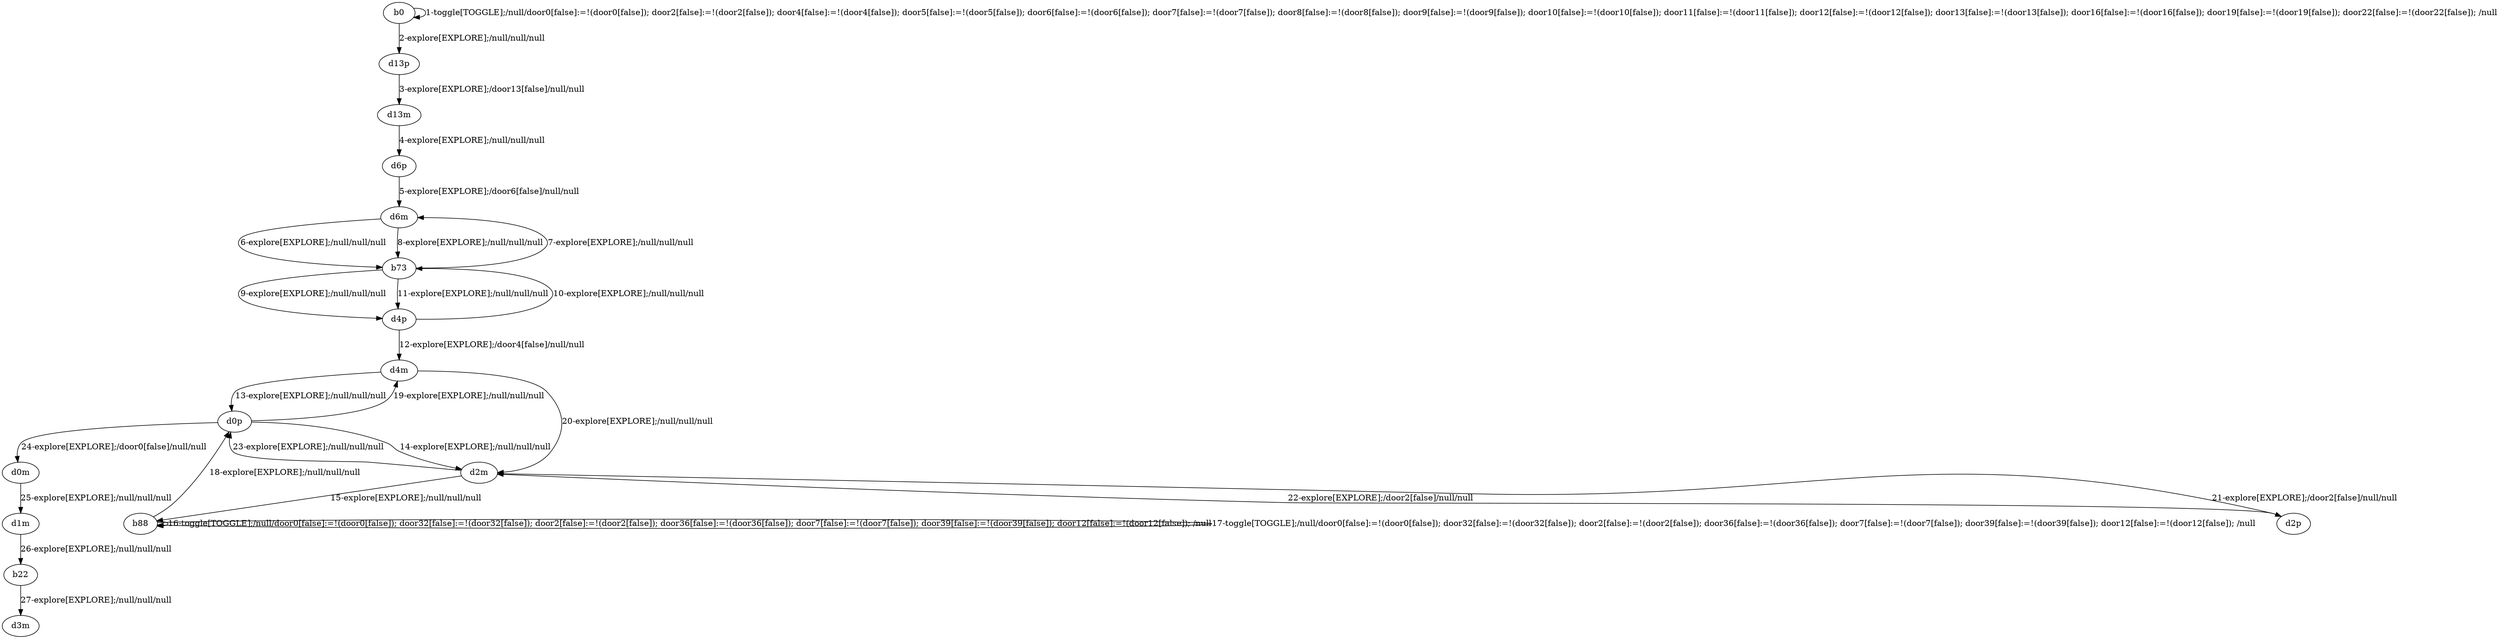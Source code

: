 # Total number of goals covered by this test: 2
# d0p --> d4m
# b88 --> d0p

digraph g {
"b0" -> "b0" [label = "1-toggle[TOGGLE];/null/door0[false]:=!(door0[false]); door2[false]:=!(door2[false]); door4[false]:=!(door4[false]); door5[false]:=!(door5[false]); door6[false]:=!(door6[false]); door7[false]:=!(door7[false]); door8[false]:=!(door8[false]); door9[false]:=!(door9[false]); door10[false]:=!(door10[false]); door11[false]:=!(door11[false]); door12[false]:=!(door12[false]); door13[false]:=!(door13[false]); door16[false]:=!(door16[false]); door19[false]:=!(door19[false]); door22[false]:=!(door22[false]); /null"];
"b0" -> "d13p" [label = "2-explore[EXPLORE];/null/null/null"];
"d13p" -> "d13m" [label = "3-explore[EXPLORE];/door13[false]/null/null"];
"d13m" -> "d6p" [label = "4-explore[EXPLORE];/null/null/null"];
"d6p" -> "d6m" [label = "5-explore[EXPLORE];/door6[false]/null/null"];
"d6m" -> "b73" [label = "6-explore[EXPLORE];/null/null/null"];
"b73" -> "d6m" [label = "7-explore[EXPLORE];/null/null/null"];
"d6m" -> "b73" [label = "8-explore[EXPLORE];/null/null/null"];
"b73" -> "d4p" [label = "9-explore[EXPLORE];/null/null/null"];
"d4p" -> "b73" [label = "10-explore[EXPLORE];/null/null/null"];
"b73" -> "d4p" [label = "11-explore[EXPLORE];/null/null/null"];
"d4p" -> "d4m" [label = "12-explore[EXPLORE];/door4[false]/null/null"];
"d4m" -> "d0p" [label = "13-explore[EXPLORE];/null/null/null"];
"d0p" -> "d2m" [label = "14-explore[EXPLORE];/null/null/null"];
"d2m" -> "b88" [label = "15-explore[EXPLORE];/null/null/null"];
"b88" -> "b88" [label = "16-toggle[TOGGLE];/null/door0[false]:=!(door0[false]); door32[false]:=!(door32[false]); door2[false]:=!(door2[false]); door36[false]:=!(door36[false]); door7[false]:=!(door7[false]); door39[false]:=!(door39[false]); door12[false]:=!(door12[false]); /null"];
"b88" -> "b88" [label = "17-toggle[TOGGLE];/null/door0[false]:=!(door0[false]); door32[false]:=!(door32[false]); door2[false]:=!(door2[false]); door36[false]:=!(door36[false]); door7[false]:=!(door7[false]); door39[false]:=!(door39[false]); door12[false]:=!(door12[false]); /null"];
"b88" -> "d0p" [label = "18-explore[EXPLORE];/null/null/null"];
"d0p" -> "d4m" [label = "19-explore[EXPLORE];/null/null/null"];
"d4m" -> "d2m" [label = "20-explore[EXPLORE];/null/null/null"];
"d2m" -> "d2p" [label = "21-explore[EXPLORE];/door2[false]/null/null"];
"d2p" -> "d2m" [label = "22-explore[EXPLORE];/door2[false]/null/null"];
"d2m" -> "d0p" [label = "23-explore[EXPLORE];/null/null/null"];
"d0p" -> "d0m" [label = "24-explore[EXPLORE];/door0[false]/null/null"];
"d0m" -> "d1m" [label = "25-explore[EXPLORE];/null/null/null"];
"d1m" -> "b22" [label = "26-explore[EXPLORE];/null/null/null"];
"b22" -> "d3m" [label = "27-explore[EXPLORE];/null/null/null"];
}